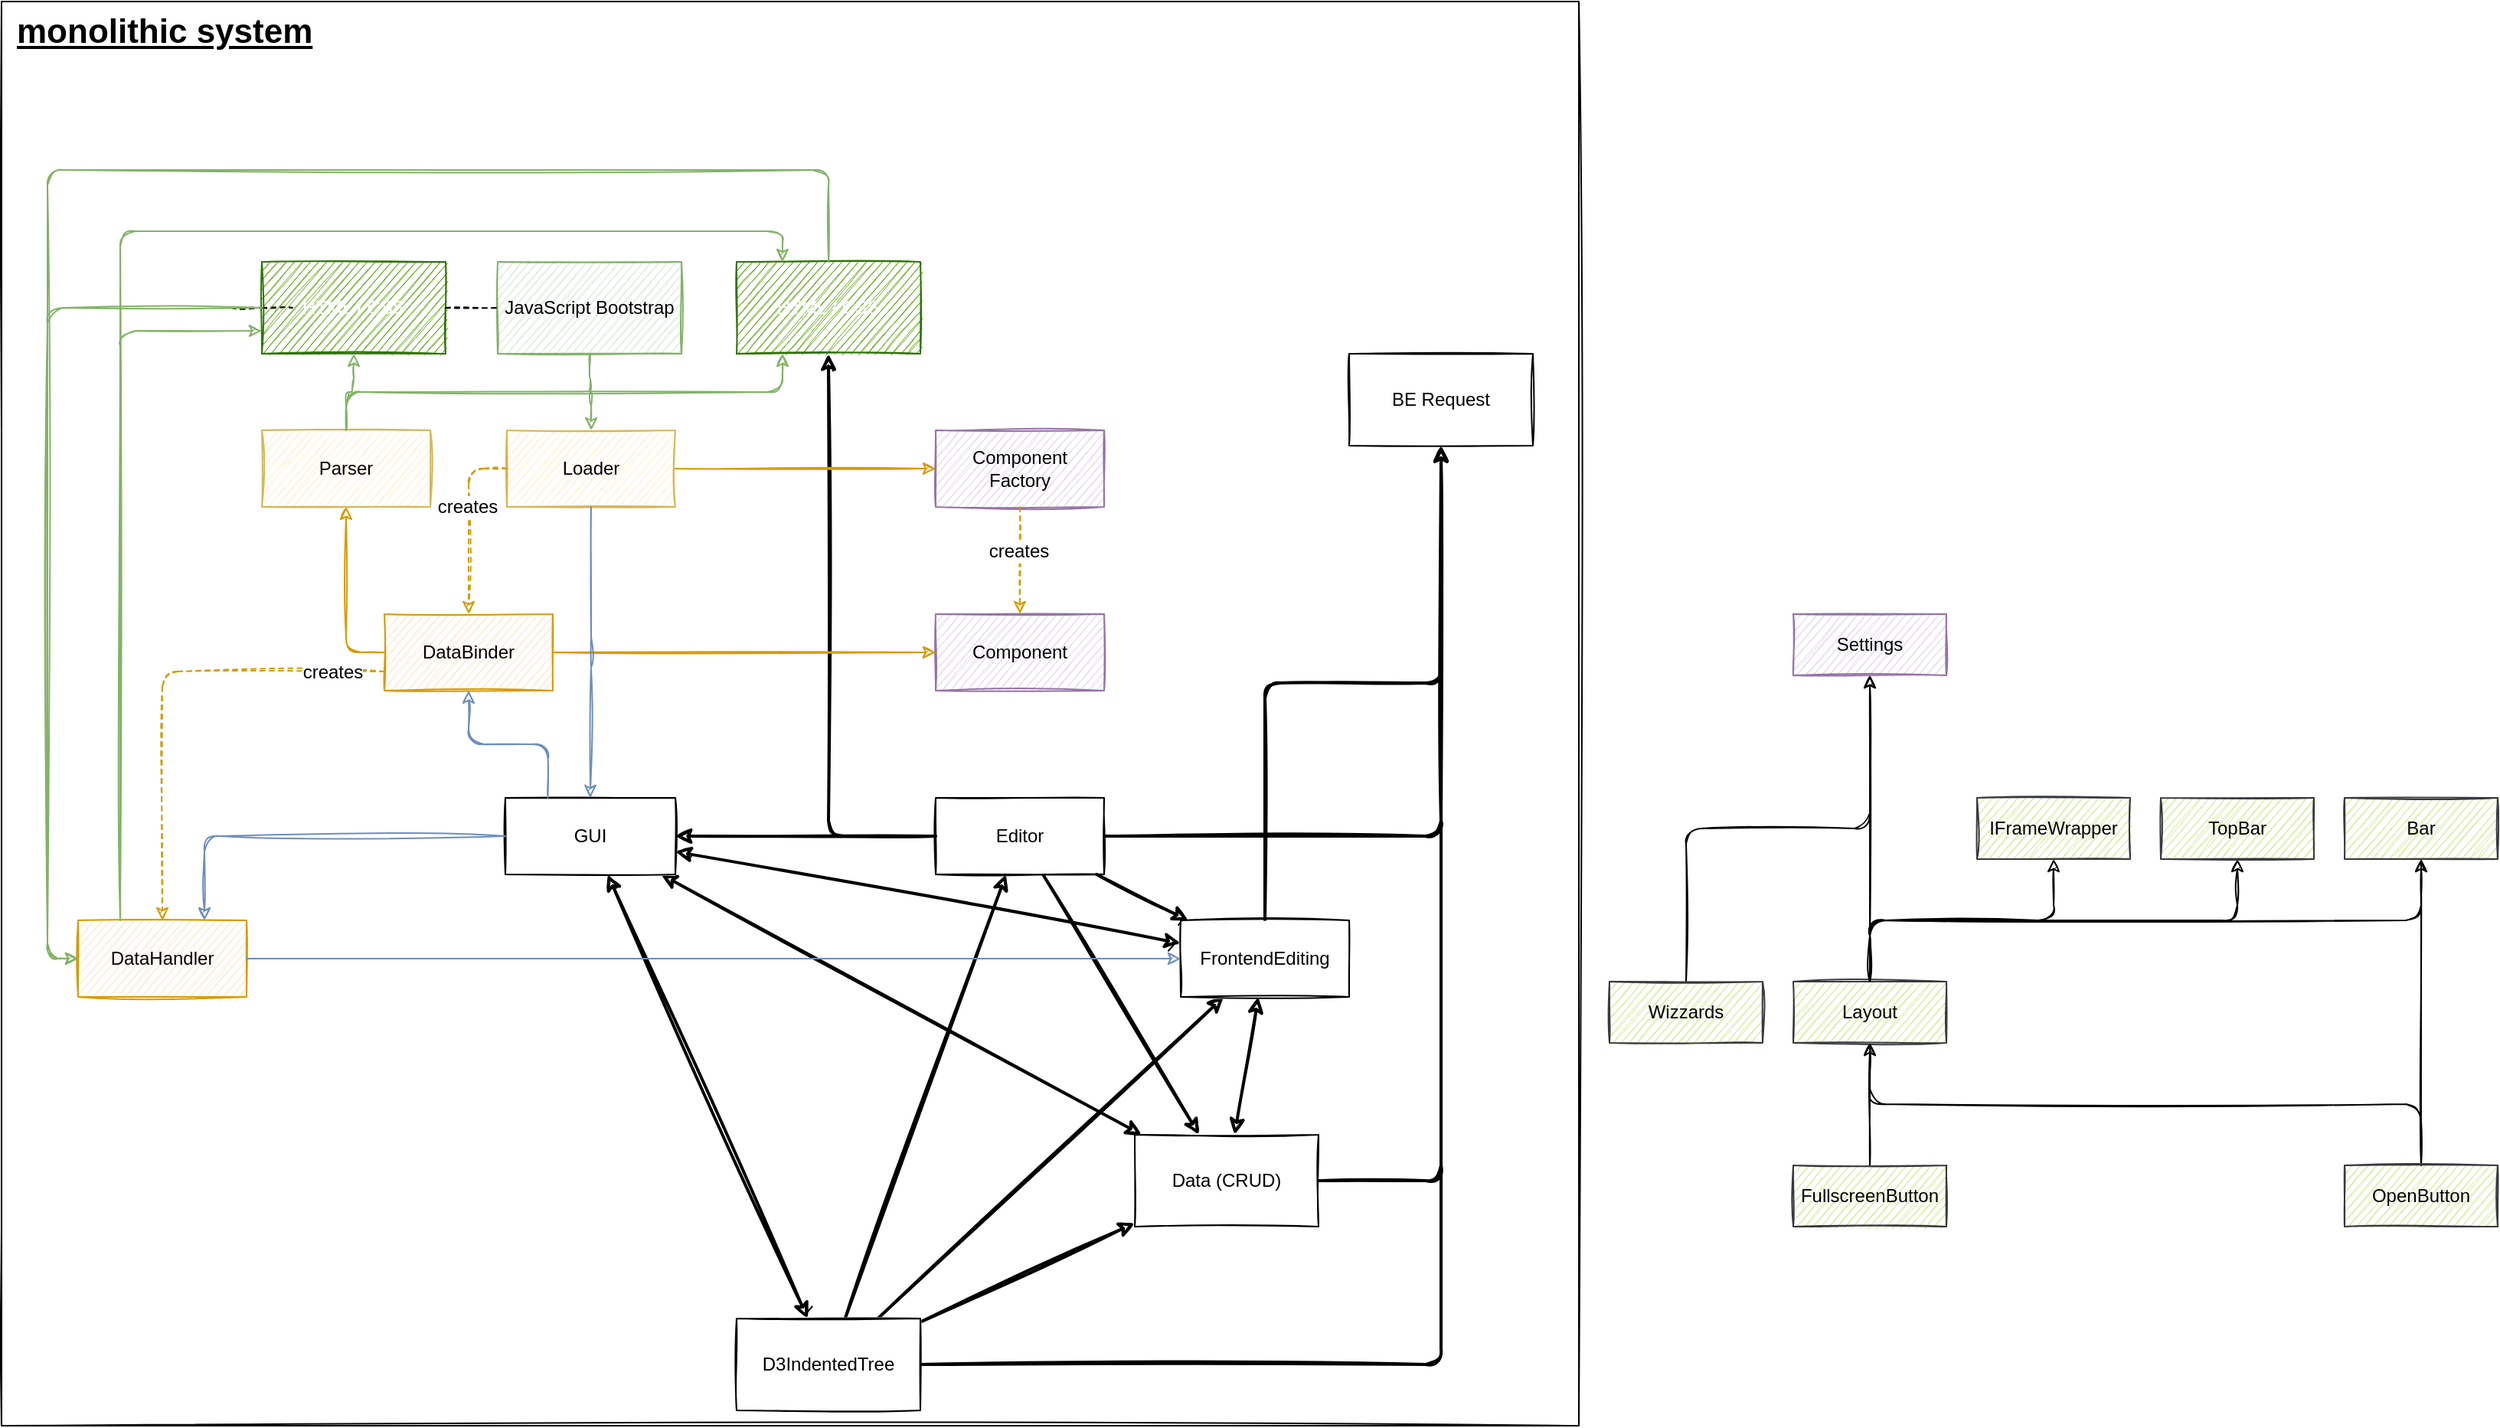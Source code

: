 <mxfile version="14.4.3" type="device"><diagram id="xh8fITyu-y1yvTVHRP7I" name="DataBinder"><mxGraphModel dx="1181" dy="770" grid="1" gridSize="10" guides="1" tooltips="1" connect="1" arrows="1" fold="1" page="1" pageScale="1" pageWidth="827" pageHeight="1169" math="0" shadow="0"><root><mxCell id="fJcM18ZDRUr0UlB6eHiG-0"/><mxCell id="qU8_uHRucR1Mg3eOXLal-20" value="Monolithic Backend" style="locked=1;" parent="fJcM18ZDRUr0UlB6eHiG-0"/><mxCell id="qU8_uHRucR1Mg3eOXLal-21" value="BE Request" style="whiteSpace=wrap;html=1;sketch=1;" parent="qU8_uHRucR1Mg3eOXLal-20" vertex="1"><mxGeometry x="1590" y="990" width="120" height="60" as="geometry"/></mxCell><mxCell id="qU8_uHRucR1Mg3eOXLal-22" style="edgeStyle=orthogonalEdgeStyle;orthogonalLoop=1;jettySize=auto;html=1;entryX=0.5;entryY=1;entryDx=0;entryDy=0;strokeWidth=2;sketch=1;" parent="qU8_uHRucR1Mg3eOXLal-20" source="qU8_uHRucR1Mg3eOXLal-23" target="qU8_uHRucR1Mg3eOXLal-21" edge="1"><mxGeometry x="-35" y="1015" as="geometry"/></mxCell><mxCell id="qU8_uHRucR1Mg3eOXLal-23" value="Data (CRUD)" style="whiteSpace=wrap;html=1;sketch=1;" parent="qU8_uHRucR1Mg3eOXLal-20" vertex="1"><mxGeometry x="1450" y="1500" width="120" height="60" as="geometry"/></mxCell><mxCell id="qU8_uHRucR1Mg3eOXLal-24" style="orthogonalLoop=1;jettySize=auto;html=1;strokeWidth=2;fillColor=#f8cecc;startArrow=classic;startFill=1;sketch=1;" parent="qU8_uHRucR1Mg3eOXLal-20" source="9rMrVj0VDkO1Yk50YTxO-75" target="qU8_uHRucR1Mg3eOXLal-23" edge="1"><mxGeometry x="-35" y="1015" as="geometry"/></mxCell><mxCell id="qU8_uHRucR1Mg3eOXLal-26" style="edgeStyle=orthogonalEdgeStyle;orthogonalLoop=1;jettySize=auto;html=1;entryX=0.5;entryY=1;entryDx=0;entryDy=0;fillColor=#f8cecc;strokeWidth=2;sketch=1;" parent="qU8_uHRucR1Mg3eOXLal-20" source="9rMrVj0VDkO1Yk50YTxO-76" target="qU8_uHRucR1Mg3eOXLal-21" edge="1"><mxGeometry x="-35" y="1015" as="geometry"/></mxCell><mxCell id="qU8_uHRucR1Mg3eOXLal-27" style="orthogonalLoop=1;jettySize=auto;html=1;strokeWidth=2;fillColor=#f8cecc;startArrow=classic;startFill=1;sketch=1;" parent="qU8_uHRucR1Mg3eOXLal-20" source="9rMrVj0VDkO1Yk50YTxO-76" target="9rMrVj0VDkO1Yk50YTxO-75" edge="1"><mxGeometry x="-35" y="1015" as="geometry"/></mxCell><mxCell id="qU8_uHRucR1Mg3eOXLal-29" style="orthogonalLoop=1;jettySize=auto;html=1;strokeWidth=2;fillColor=#f8cecc;startArrow=classic;startFill=1;sketch=1;" parent="qU8_uHRucR1Mg3eOXLal-20" source="qU8_uHRucR1Mg3eOXLal-23" target="9rMrVj0VDkO1Yk50YTxO-76" edge="1"><mxGeometry x="-35" y="1015" as="geometry"/></mxCell><mxCell id="qU8_uHRucR1Mg3eOXLal-30" style="edgeStyle=orthogonalEdgeStyle;orthogonalLoop=1;jettySize=auto;html=1;entryX=0.5;entryY=1;entryDx=0;entryDy=0;strokeWidth=2;fillColor=#f8cecc;sketch=1;" parent="qU8_uHRucR1Mg3eOXLal-20" source="9rMrVj0VDkO1Yk50YTxO-83" target="qU8_uHRucR1Mg3eOXLal-21" edge="1"><mxGeometry x="-35" y="1015" as="geometry"/></mxCell><mxCell id="qU8_uHRucR1Mg3eOXLal-32" value="" style="endArrow=classic;html=1;strokeWidth=2;fillColor=#f8cecc;sketch=1;" parent="qU8_uHRucR1Mg3eOXLal-20" source="9rMrVj0VDkO1Yk50YTxO-83" target="9rMrVj0VDkO1Yk50YTxO-76" edge="1"><mxGeometry x="-35" y="1015" width="50" height="50" as="geometry"><mxPoint x="355" y="1545" as="sourcePoint"/><mxPoint x="405" y="1495" as="targetPoint"/></mxGeometry></mxCell><mxCell id="qU8_uHRucR1Mg3eOXLal-33" value="" style="endArrow=classic;html=1;strokeWidth=2;fillColor=#f8cecc;sketch=1;" parent="qU8_uHRucR1Mg3eOXLal-20" source="9rMrVj0VDkO1Yk50YTxO-83" target="9rMrVj0VDkO1Yk50YTxO-75" edge="1"><mxGeometry x="-35" y="1015" width="50" height="50" as="geometry"><mxPoint x="463.621" y="1335" as="sourcePoint"/><mxPoint x="606.379" y="1565" as="targetPoint"/></mxGeometry></mxCell><mxCell id="qU8_uHRucR1Mg3eOXLal-34" value="" style="endArrow=classic;html=1;strokeWidth=2;fillColor=#f8cecc;sketch=1;" parent="qU8_uHRucR1Mg3eOXLal-20" source="9rMrVj0VDkO1Yk50YTxO-83" target="qU8_uHRucR1Mg3eOXLal-23" edge="1"><mxGeometry x="-35" y="1015" width="50" height="50" as="geometry"><mxPoint x="463.621" y="1335" as="sourcePoint"/><mxPoint x="606.379" y="1565" as="targetPoint"/></mxGeometry></mxCell><mxCell id="qU8_uHRucR1Mg3eOXLal-35" style="edgeStyle=none;orthogonalLoop=1;jettySize=auto;html=1;startArrow=none;startFill=0;endArrow=classic;endFill=1;strokeColor=#000000;strokeWidth=2;fontSize=22;sketch=1;" parent="qU8_uHRucR1Mg3eOXLal-20" source="qU8_uHRucR1Mg3eOXLal-39" target="qU8_uHRucR1Mg3eOXLal-23" edge="1"><mxGeometry x="-35" y="1015" as="geometry"/></mxCell><mxCell id="qU8_uHRucR1Mg3eOXLal-36" style="edgeStyle=none;orthogonalLoop=1;jettySize=auto;html=1;startArrow=none;startFill=0;endArrow=classic;endFill=1;strokeColor=#000000;strokeWidth=2;fontSize=22;sketch=1;" parent="qU8_uHRucR1Mg3eOXLal-20" source="qU8_uHRucR1Mg3eOXLal-39" target="9rMrVj0VDkO1Yk50YTxO-76" edge="1"><mxGeometry x="-35" y="1015" as="geometry"/></mxCell><mxCell id="qU8_uHRucR1Mg3eOXLal-37" style="edgeStyle=none;orthogonalLoop=1;jettySize=auto;html=1;startArrow=none;startFill=0;endArrow=classic;endFill=1;strokeColor=#000000;strokeWidth=2;fontSize=22;sketch=1;" parent="qU8_uHRucR1Mg3eOXLal-20" source="qU8_uHRucR1Mg3eOXLal-39" target="9rMrVj0VDkO1Yk50YTxO-83" edge="1"><mxGeometry x="-35" y="1015" as="geometry"/></mxCell><mxCell id="qU8_uHRucR1Mg3eOXLal-38" style="edgeStyle=orthogonalEdgeStyle;orthogonalLoop=1;jettySize=auto;html=1;exitX=1;exitY=0.5;exitDx=0;exitDy=0;entryX=0.5;entryY=1;entryDx=0;entryDy=0;startArrow=none;startFill=0;endArrow=classic;endFill=1;strokeColor=#000000;strokeWidth=2;fontSize=22;sketch=1;" parent="qU8_uHRucR1Mg3eOXLal-20" source="qU8_uHRucR1Mg3eOXLal-39" target="qU8_uHRucR1Mg3eOXLal-21" edge="1"><mxGeometry x="-35" y="1015" as="geometry"/></mxCell><mxCell id="qU8_uHRucR1Mg3eOXLal-39" value="&lt;div&gt;D3IndentedTree&lt;/div&gt;" style="whiteSpace=wrap;html=1;sketch=1;" parent="qU8_uHRucR1Mg3eOXLal-20" vertex="1"><mxGeometry x="1190" y="1620" width="120" height="60" as="geometry"/></mxCell><mxCell id="qU8_uHRucR1Mg3eOXLal-40" style="edgeStyle=none;orthogonalLoop=1;jettySize=auto;html=1;startArrow=classic;startFill=1;endArrow=classic;endFill=1;strokeColor=#000000;strokeWidth=2;fontSize=22;sketch=1;" parent="qU8_uHRucR1Mg3eOXLal-20" source="9rMrVj0VDkO1Yk50YTxO-75" target="qU8_uHRucR1Mg3eOXLal-39" edge="1"><mxGeometry x="-35" y="1015" as="geometry"/></mxCell><mxCell id="fJcM18ZDRUr0UlB6eHiG-1" style="locked=1;" parent="fJcM18ZDRUr0UlB6eHiG-0"/><mxCell id="9rMrVj0VDkO1Yk50YTxO-74" value="monolithic system" style="whiteSpace=wrap;html=1;fontSize=22;align=left;fontStyle=5;verticalAlign=top;sketch=1;spacingLeft=8;fillColor=none;" parent="fJcM18ZDRUr0UlB6eHiG-1" vertex="1"><mxGeometry x="710" y="760" width="1030" height="930" as="geometry"/></mxCell><mxCell id="9rMrVj0VDkO1Yk50YTxO-75" value="GUI" style="whiteSpace=wrap;html=1;sketch=1;" parent="fJcM18ZDRUr0UlB6eHiG-1" vertex="1"><mxGeometry x="1039" y="1280" width="111" height="50" as="geometry"/></mxCell><mxCell id="9rMrVj0VDkO1Yk50YTxO-76" value="FrontendEditing" style="whiteSpace=wrap;html=1;sketch=1;" parent="fJcM18ZDRUr0UlB6eHiG-1" vertex="1"><mxGeometry x="1480" y="1360" width="110" height="50" as="geometry"/></mxCell><mxCell id="9rMrVj0VDkO1Yk50YTxO-80" value="JavaScript Bootstrap" style="whiteSpace=wrap;html=1;fillColor=#d5e8d4;strokeColor=#82b366;sketch=1;" parent="fJcM18ZDRUr0UlB6eHiG-1" vertex="1"><mxGeometry x="1034" y="930" width="120" height="60" as="geometry"/></mxCell><mxCell id="9rMrVj0VDkO1Yk50YTxO-83" value="Editor" style="whiteSpace=wrap;html=1;sketch=1;" parent="fJcM18ZDRUr0UlB6eHiG-1" vertex="1"><mxGeometry x="1320" y="1280" width="110" height="50" as="geometry"/></mxCell><mxCell id="9rMrVj0VDkO1Yk50YTxO-84" value="" style="endArrow=none;dashed=1;html=1;sketch=1;" parent="fJcM18ZDRUr0UlB6eHiG-1" source="9rMrVj0VDkO1Yk50YTxO-85" edge="1"><mxGeometry x="860" y="780" width="50" height="50" as="geometry"><mxPoint x="775" y="960" as="sourcePoint"/><mxPoint x="900" y="960" as="targetPoint"/></mxGeometry></mxCell><mxCell id="9rMrVj0VDkO1Yk50YTxO-85" value="HTML / CSS" style="whiteSpace=wrap;html=1;fillColor=#60a917;strokeColor=#2D7600;fontColor=#ffffff;sketch=1;" parent="fJcM18ZDRUr0UlB6eHiG-1" vertex="1"><mxGeometry x="880" y="930" width="120" height="60" as="geometry"/></mxCell><mxCell id="9rMrVj0VDkO1Yk50YTxO-86" value="" style="endArrow=none;dashed=1;html=1;exitX=1;exitY=0.5;exitDx=0;exitDy=0;sketch=1;" parent="fJcM18ZDRUr0UlB6eHiG-1" source="9rMrVj0VDkO1Yk50YTxO-85" target="9rMrVj0VDkO1Yk50YTxO-80" edge="1"><mxGeometry x="860" y="780" width="50" height="50" as="geometry"><mxPoint x="1020" y="960" as="sourcePoint"/><mxPoint x="1595" y="960" as="targetPoint"/></mxGeometry></mxCell><mxCell id="9rMrVj0VDkO1Yk50YTxO-87" value="" style="endArrow=none;dashed=1;html=1;sketch=1;" parent="fJcM18ZDRUr0UlB6eHiG-1" target="9rMrVj0VDkO1Yk50YTxO-85" edge="1"><mxGeometry x="860" y="780" width="50" height="50" as="geometry"><mxPoint x="860" y="960" as="sourcePoint"/><mxPoint x="960" y="960" as="targetPoint"/></mxGeometry></mxCell><mxCell id="9rMrVj0VDkO1Yk50YTxO-88" value="HTML / CSS" style="whiteSpace=wrap;html=1;fillColor=#60a917;strokeColor=#2D7600;fontColor=#ffffff;sketch=1;" parent="fJcM18ZDRUr0UlB6eHiG-1" vertex="1"><mxGeometry x="1190" y="930" width="120" height="60" as="geometry"/></mxCell><mxCell id="9rMrVj0VDkO1Yk50YTxO-90" style="edgeStyle=orthogonalEdgeStyle;orthogonalLoop=1;jettySize=auto;html=1;strokeWidth=2;sketch=1;entryX=0.5;entryY=1;entryDx=0;entryDy=0;" parent="fJcM18ZDRUr0UlB6eHiG-1" source="9rMrVj0VDkO1Yk50YTxO-83" target="9rMrVj0VDkO1Yk50YTxO-88" edge="1"><mxGeometry x="880" y="800" as="geometry"><mxPoint x="1185" y="1180" as="sourcePoint"/><mxPoint x="1234" y="1000" as="targetPoint"/></mxGeometry></mxCell><mxCell id="m2b-Qm9xTX5iZ14Txzbs-41" value="old Resource Bindings" style="locked=1;" parent="fJcM18ZDRUr0UlB6eHiG-0" visible="0"/><mxCell id="m2b-Qm9xTX5iZ14Txzbs-65" style="edgeStyle=orthogonalEdgeStyle;orthogonalLoop=1;jettySize=auto;html=1;strokeWidth=2;sketch=1;fontColor=#FF0000;labelBackgroundColor=none;strokeColor=#FF0000;" parent="m2b-Qm9xTX5iZ14Txzbs-41" source="9rMrVj0VDkO1Yk50YTxO-80" target="9rMrVj0VDkO1Yk50YTxO-75" edge="1"><mxGeometry x="860" y="780" as="geometry"><mxPoint x="1090" y="990" as="sourcePoint"/><mxPoint x="1089" y="1280" as="targetPoint"/></mxGeometry></mxCell><mxCell id="m2b-Qm9xTX5iZ14Txzbs-67" value="" style="endArrow=classic;html=1;strokeWidth=2;entryX=0.75;entryY=1;entryDx=0;entryDy=0;edgeStyle=orthogonalEdgeStyle;fillColor=#f8cecc;sketch=1;strokeColor=#FF0000;" parent="m2b-Qm9xTX5iZ14Txzbs-41" source="9rMrVj0VDkO1Yk50YTxO-75" target="9rMrVj0VDkO1Yk50YTxO-85" edge="1"><mxGeometry x="860" y="780" as="geometry"><mxPoint x="1029" y="1310" as="sourcePoint"/><mxPoint x="994.96" y="990" as="targetPoint"/></mxGeometry></mxCell><mxCell id="m2b-Qm9xTX5iZ14Txzbs-68" value="Init" style="edgeLabel;resizable=0;html=1;align=center;verticalAlign=middle;sketch=1;" parent="m2b-Qm9xTX5iZ14Txzbs-67" connectable="0" vertex="1"><mxGeometry relative="1" as="geometry"/></mxCell><mxCell id="m2b-Qm9xTX5iZ14Txzbs-70" value="" style="endArrow=none;dashed=1;html=1;sketch=1;" parent="m2b-Qm9xTX5iZ14Txzbs-41" edge="1"><mxGeometry x="860" y="780" width="50" height="50" as="geometry"><mxPoint x="895" y="960" as="sourcePoint"/><mxPoint x="900" y="960" as="targetPoint"/></mxGeometry></mxCell><mxCell id="m2b-Qm9xTX5iZ14Txzbs-75" style="edgeStyle=orthogonalEdgeStyle;orthogonalLoop=1;jettySize=auto;html=1;strokeWidth=2;sketch=1;strokeColor=#FF0000;exitX=0.75;exitY=0;exitDx=0;exitDy=0;" parent="m2b-Qm9xTX5iZ14Txzbs-41" source="9rMrVj0VDkO1Yk50YTxO-75" target="9rMrVj0VDkO1Yk50YTxO-88" edge="1"><mxGeometry x="870" y="790" as="geometry"><mxPoint x="1119" y="1280" as="sourcePoint"/><mxPoint x="1224" y="990" as="targetPoint"/></mxGeometry></mxCell><mxCell id="m2b-Qm9xTX5iZ14Txzbs-77" style="edgeStyle=orthogonalEdgeStyle;orthogonalLoop=1;jettySize=auto;html=1;exitX=0.5;exitY=0;exitDx=0;exitDy=0;strokeWidth=2;sketch=1;strokeColor=#FF0000;" parent="m2b-Qm9xTX5iZ14Txzbs-41" source="9rMrVj0VDkO1Yk50YTxO-76" target="9rMrVj0VDkO1Yk50YTxO-88" edge="1"><mxGeometry x="890" y="810" as="geometry"><mxPoint x="1510" y="1360" as="sourcePoint"/><mxPoint x="1224" y="990" as="targetPoint"/></mxGeometry></mxCell><mxCell id="qU8_uHRucR1Mg3eOXLal-45" value="Event" style="endArrow=classic;html=1;strokeWidth=2;entryX=0;entryY=0.5;entryDx=0;entryDy=0;edgeStyle=orthogonalEdgeStyle;fillColor=#f8cecc;sketch=1;strokeColor=#FF0000;exitX=0.5;exitY=1;exitDx=0;exitDy=0;" parent="m2b-Qm9xTX5iZ14Txzbs-41" source="9rMrVj0VDkO1Yk50YTxO-85" target="9rMrVj0VDkO1Yk50YTxO-76" edge="1"><mxGeometry as="geometry"><mxPoint x="980" y="1000" as="sourcePoint"/><mxPoint x="1049" y="1315" as="targetPoint"/><mxPoint x="-270" y="-167" as="offset"/></mxGeometry></mxCell><mxCell id="qU8_uHRucR1Mg3eOXLal-47" value="DataBinder Classes" style="locked=1;" parent="fJcM18ZDRUr0UlB6eHiG-0"/><mxCell id="qU8_uHRucR1Mg3eOXLal-77" value="DataBinder" style="whiteSpace=wrap;html=1;fontSize=12;align=center;fillColor=#ffe6cc;strokeColor=#d79b00;sketch=1;" parent="qU8_uHRucR1Mg3eOXLal-47" vertex="1"><mxGeometry x="960" y="1160" width="110" height="50" as="geometry"/></mxCell><mxCell id="qU8_uHRucR1Mg3eOXLal-78" value="Loader" style="whiteSpace=wrap;html=1;fontSize=12;align=center;fillColor=#fff2cc;strokeColor=#d6b656;sketch=1;" parent="qU8_uHRucR1Mg3eOXLal-47" vertex="1"><mxGeometry x="1040" y="1040" width="110" height="50" as="geometry"/></mxCell><mxCell id="qU8_uHRucR1Mg3eOXLal-81" value="Parser" style="whiteSpace=wrap;html=1;fontSize=12;align=center;fillColor=#fff2cc;strokeColor=#d6b656;sketch=1;" parent="qU8_uHRucR1Mg3eOXLal-47" vertex="1"><mxGeometry x="880" y="1040" width="110" height="50" as="geometry"/></mxCell><mxCell id="qU8_uHRucR1Mg3eOXLal-82" value="DataHandler" style="whiteSpace=wrap;html=1;fontSize=12;align=center;fillColor=#ffe6cc;strokeColor=#d79b00;sketch=1;" parent="qU8_uHRucR1Mg3eOXLal-47" vertex="1"><mxGeometry x="760" y="1360" width="110" height="50" as="geometry"/></mxCell><mxCell id="qU8_uHRucR1Mg3eOXLal-83" value="&lt;div&gt;Component&lt;/div&gt;Factory" style="whiteSpace=wrap;html=1;fontSize=12;align=center;fillColor=#e1d5e7;strokeColor=#9673a6;sketch=1;" parent="qU8_uHRucR1Mg3eOXLal-47" vertex="1"><mxGeometry x="1320" y="1040" width="110" height="50" as="geometry"/></mxCell><mxCell id="qU8_uHRucR1Mg3eOXLal-84" value="&lt;div&gt;Component&lt;/div&gt;" style="whiteSpace=wrap;html=1;fontSize=12;align=center;fillColor=#e1d5e7;strokeColor=#9673a6;sketch=1;" parent="qU8_uHRucR1Mg3eOXLal-47" vertex="1"><mxGeometry x="1320" y="1160" width="110" height="50" as="geometry"/></mxCell><mxCell id="9qfrYCmLB7mC7Ydb6BqR-16" value="DataBinder intern" style="locked=1;" parent="fJcM18ZDRUr0UlB6eHiG-0"/><mxCell id="9qfrYCmLB7mC7Ydb6BqR-53" value="creates" style="edgeStyle=orthogonalEdgeStyle;orthogonalLoop=1;jettySize=auto;html=1;strokeWidth=1;fontSize=12;dashed=1;exitX=0;exitY=0.5;exitDx=0;exitDy=0;sketch=1;fillColor=#ffe6cc;strokeColor=#d79b00;" parent="9qfrYCmLB7mC7Ydb6BqR-16" source="qU8_uHRucR1Mg3eOXLal-78" target="qU8_uHRucR1Mg3eOXLal-77" edge="1"><mxGeometry x="-0.166" relative="1" as="geometry"><mxPoint x="1080" y="1065" as="sourcePoint"/><Array as="points"/><mxPoint x="-1" as="offset"/><mxPoint x="1035.0" y="1119" as="targetPoint"/></mxGeometry></mxCell><mxCell id="9qfrYCmLB7mC7Ydb6BqR-56" value="" style="edgeStyle=orthogonalEdgeStyle;orthogonalLoop=1;jettySize=auto;html=1;startArrow=none;startFill=0;endArrow=classic;endFill=1;strokeColor=#d79b00;strokeWidth=1;fontSize=22;sketch=1;fillColor=#ffe6cc;exitX=0;exitY=0.5;exitDx=0;exitDy=0;" parent="9qfrYCmLB7mC7Ydb6BqR-16" source="qU8_uHRucR1Mg3eOXLal-77" target="qU8_uHRucR1Mg3eOXLal-81" edge="1"><mxGeometry relative="1" as="geometry"><mxPoint x="980" y="1144" as="sourcePoint"/><mxPoint x="945" y="1090" as="targetPoint"/></mxGeometry></mxCell><mxCell id="9qfrYCmLB7mC7Ydb6BqR-58" value="creates" style="edgeStyle=orthogonalEdgeStyle;orthogonalLoop=1;jettySize=auto;html=1;strokeWidth=1;fontSize=12;dashed=1;sketch=1;fillColor=#ffe6cc;strokeColor=#d79b00;entryX=0.5;entryY=0;entryDx=0;entryDy=0;exitX=0;exitY=0.75;exitDx=0;exitDy=0;" parent="9qfrYCmLB7mC7Ydb6BqR-16" source="qU8_uHRucR1Mg3eOXLal-77" target="qU8_uHRucR1Mg3eOXLal-82" edge="1"><mxGeometry x="-0.778" relative="1" as="geometry"><mxPoint as="offset"/><mxPoint x="980" y="1144" as="sourcePoint"/><mxPoint x="825" y="1310" as="targetPoint"/></mxGeometry></mxCell><mxCell id="9qfrYCmLB7mC7Ydb6BqR-61" value="" style="edgeStyle=orthogonalEdgeStyle;orthogonalLoop=1;jettySize=auto;html=1;strokeWidth=1;fontSize=12;sketch=1;fillColor=#ffe6cc;strokeColor=#d79b00;" parent="9qfrYCmLB7mC7Ydb6BqR-16" source="qU8_uHRucR1Mg3eOXLal-78" target="qU8_uHRucR1Mg3eOXLal-83" edge="1"><mxGeometry x="-0.13" relative="1" as="geometry"><mxPoint as="offset"/><mxPoint x="1190" y="1065" as="sourcePoint"/><mxPoint x="1300" y="1065" as="targetPoint"/></mxGeometry></mxCell><mxCell id="9qfrYCmLB7mC7Ydb6BqR-70" value="creates" style="edgeStyle=orthogonalEdgeStyle;orthogonalLoop=1;jettySize=auto;html=1;strokeWidth=1;fontSize=12;dashed=1;sketch=1;fillColor=#ffe6cc;strokeColor=#d79b00;" parent="9qfrYCmLB7mC7Ydb6BqR-16" source="qU8_uHRucR1Mg3eOXLal-83" target="qU8_uHRucR1Mg3eOXLal-84" edge="1"><mxGeometry x="-0.166" relative="1" as="geometry"><mxPoint x="1355" y="1090" as="sourcePoint"/><Array as="points"/><mxPoint x="-1" as="offset"/><mxPoint x="1355" y="1150" as="targetPoint"/></mxGeometry></mxCell><mxCell id="9qfrYCmLB7mC7Ydb6BqR-73" value="" style="edgeStyle=orthogonalEdgeStyle;orthogonalLoop=1;jettySize=auto;html=1;strokeWidth=1;fontSize=12;sketch=1;fillColor=#ffe6cc;strokeColor=#d79b00;" parent="9qfrYCmLB7mC7Ydb6BqR-16" source="qU8_uHRucR1Mg3eOXLal-77" target="qU8_uHRucR1Mg3eOXLal-84" edge="1"><mxGeometry x="-0.918" y="13" relative="1" as="geometry"><mxPoint as="offset"/><mxPoint x="1300" y="1175" as="targetPoint"/><mxPoint x="1090.0" y="1156.5" as="sourcePoint"/></mxGeometry></mxCell><mxCell id="m2b-Qm9xTX5iZ14Txzbs-16" value="DataBinder Resource" style="locked=1;" parent="fJcM18ZDRUr0UlB6eHiG-0"/><mxCell id="m2b-Qm9xTX5iZ14Txzbs-21" value="" style="edgeStyle=orthogonalEdgeStyle;orthogonalLoop=1;jettySize=auto;html=1;strokeWidth=1;fontSize=12;sketch=1;exitX=0.5;exitY=1;exitDx=0;exitDy=0;fillColor=#d5e8d4;strokeColor=#82b366;" parent="m2b-Qm9xTX5iZ14Txzbs-16" source="9rMrVj0VDkO1Yk50YTxO-80" target="qU8_uHRucR1Mg3eOXLal-78" edge="1"><mxGeometry relative="1" as="geometry"><mxPoint x="730" y="1200" as="sourcePoint"/><mxPoint x="1135" y="1040" as="targetPoint"/></mxGeometry></mxCell><mxCell id="m2b-Qm9xTX5iZ14Txzbs-27" style="edgeStyle=orthogonalEdgeStyle;orthogonalLoop=1;jettySize=auto;html=1;strokeWidth=1;fontSize=12;sketch=1;entryX=0;entryY=0.75;entryDx=0;entryDy=0;fillColor=#d5e8d4;strokeColor=#82b366;exitX=0.25;exitY=0;exitDx=0;exitDy=0;" parent="m2b-Qm9xTX5iZ14Txzbs-16" source="qU8_uHRucR1Mg3eOXLal-82" target="9rMrVj0VDkO1Yk50YTxO-85" edge="1"><mxGeometry relative="1" as="geometry"><mxPoint x="797.5" y="1310" as="sourcePoint"/><mxPoint x="890" y="1332.5" as="targetPoint"/></mxGeometry></mxCell><mxCell id="m2b-Qm9xTX5iZ14Txzbs-28" style="edgeStyle=orthogonalEdgeStyle;orthogonalLoop=1;jettySize=auto;html=1;strokeWidth=1;fontSize=12;exitX=0;exitY=0.5;exitDx=0;exitDy=0;sketch=1;fillColor=#d5e8d4;strokeColor=#82b366;entryX=0;entryY=0.5;entryDx=0;entryDy=0;" parent="m2b-Qm9xTX5iZ14Txzbs-16" source="9rMrVj0VDkO1Yk50YTxO-85" target="qU8_uHRucR1Mg3eOXLal-82" edge="1"><mxGeometry relative="1" as="geometry"><mxPoint x="807.5" y="1320" as="sourcePoint"/><mxPoint x="770" y="1335" as="targetPoint"/></mxGeometry></mxCell><mxCell id="qU8_uHRucR1Mg3eOXLal-41" style="edgeStyle=orthogonalEdgeStyle;orthogonalLoop=1;jettySize=auto;html=1;strokeWidth=1;fontSize=12;sketch=1;entryX=0.5;entryY=1;entryDx=0;entryDy=0;fillColor=#d5e8d4;strokeColor=#82b366;exitX=0.5;exitY=0;exitDx=0;exitDy=0;" parent="m2b-Qm9xTX5iZ14Txzbs-16" source="qU8_uHRucR1Mg3eOXLal-81" target="9rMrVj0VDkO1Yk50YTxO-85" edge="1"><mxGeometry relative="1" as="geometry"><mxPoint x="825" y="1370" as="sourcePoint"/><mxPoint x="890" y="985" as="targetPoint"/></mxGeometry></mxCell><mxCell id="qU8_uHRucR1Mg3eOXLal-42" style="edgeStyle=orthogonalEdgeStyle;orthogonalLoop=1;jettySize=auto;html=1;strokeWidth=1;fontSize=12;sketch=1;entryX=0.25;entryY=1;entryDx=0;entryDy=0;fillColor=#d5e8d4;strokeColor=#82b366;exitX=0.5;exitY=0;exitDx=0;exitDy=0;" parent="m2b-Qm9xTX5iZ14Txzbs-16" source="qU8_uHRucR1Mg3eOXLal-81" target="9rMrVj0VDkO1Yk50YTxO-88" edge="1"><mxGeometry relative="1" as="geometry"><mxPoint x="945" y="1050" as="sourcePoint"/><mxPoint x="950" y="1000" as="targetPoint"/></mxGeometry></mxCell><mxCell id="qU8_uHRucR1Mg3eOXLal-43" style="edgeStyle=orthogonalEdgeStyle;orthogonalLoop=1;jettySize=auto;html=1;strokeWidth=1;fontSize=12;exitX=0.5;exitY=0;exitDx=0;exitDy=0;sketch=1;fillColor=#d5e8d4;strokeColor=#82b366;" parent="m2b-Qm9xTX5iZ14Txzbs-16" source="9rMrVj0VDkO1Yk50YTxO-88" target="qU8_uHRucR1Mg3eOXLal-82" edge="1"><mxGeometry relative="1" as="geometry"><mxPoint x="890" y="970" as="sourcePoint"/><mxPoint x="797.5" y="1370" as="targetPoint"/><Array as="points"><mxPoint x="1250" y="870"/><mxPoint x="740" y="870"/><mxPoint x="740" y="1385"/></Array></mxGeometry></mxCell><mxCell id="qU8_uHRucR1Mg3eOXLal-44" style="edgeStyle=orthogonalEdgeStyle;orthogonalLoop=1;jettySize=auto;html=1;strokeWidth=1;fontSize=12;sketch=1;entryX=0.25;entryY=0;entryDx=0;entryDy=0;fillColor=#d5e8d4;strokeColor=#82b366;exitX=0.25;exitY=0;exitDx=0;exitDy=0;" parent="m2b-Qm9xTX5iZ14Txzbs-16" source="qU8_uHRucR1Mg3eOXLal-82" target="9rMrVj0VDkO1Yk50YTxO-88" edge="1"><mxGeometry relative="1" as="geometry"><mxPoint x="797.5" y="1370" as="sourcePoint"/><mxPoint x="890" y="985" as="targetPoint"/></mxGeometry></mxCell><mxCell id="m2b-Qm9xTX5iZ14Txzbs-30" value="DataBinder module" style="locked=1;" parent="fJcM18ZDRUr0UlB6eHiG-0"/><mxCell id="m2b-Qm9xTX5iZ14Txzbs-31" value="" style="edgeStyle=orthogonalEdgeStyle;orthogonalLoop=1;jettySize=auto;html=1;strokeWidth=1;fontSize=12;sketch=1;fillColor=#dae8fc;strokeColor=#6c8ebf;entryX=0.5;entryY=0;entryDx=0;entryDy=0;" parent="m2b-Qm9xTX5iZ14Txzbs-30" source="qU8_uHRucR1Mg3eOXLal-78" target="9rMrVj0VDkO1Yk50YTxO-75" edge="1"><mxGeometry x="-0.918" y="13" relative="1" as="geometry"><mxPoint as="offset"/><mxPoint x="1245" y="1745" as="targetPoint"/><mxPoint x="1190" y="1077.5" as="sourcePoint"/></mxGeometry></mxCell><mxCell id="m2b-Qm9xTX5iZ14Txzbs-34" value="" style="edgeStyle=orthogonalEdgeStyle;orthogonalLoop=1;jettySize=auto;html=1;strokeWidth=1;fontSize=12;sketch=1;fillColor=#dae8fc;strokeColor=#6c8ebf;exitX=0.25;exitY=0;exitDx=0;exitDy=0;" parent="m2b-Qm9xTX5iZ14Txzbs-30" source="9rMrVj0VDkO1Yk50YTxO-75" target="qU8_uHRucR1Mg3eOXLal-77" edge="1"><mxGeometry x="-0.385" y="15" relative="1" as="geometry"><mxPoint as="offset"/><mxPoint x="1035.0" y="1169" as="targetPoint"/><mxPoint x="1190" y="1770" as="sourcePoint"/></mxGeometry></mxCell><mxCell id="m2b-Qm9xTX5iZ14Txzbs-35" style="edgeStyle=orthogonalEdgeStyle;orthogonalLoop=1;jettySize=auto;html=1;strokeWidth=1;fontSize=12;entryX=0.75;entryY=0;entryDx=0;entryDy=0;sketch=1;fillColor=#dae8fc;strokeColor=#6c8ebf;" parent="m2b-Qm9xTX5iZ14Txzbs-30" source="9rMrVj0VDkO1Yk50YTxO-75" target="qU8_uHRucR1Mg3eOXLal-82" edge="1"><mxGeometry relative="1" as="geometry"><mxPoint x="1190" y="1770" as="sourcePoint"/><mxPoint x="880" y="1322.5" as="targetPoint"/></mxGeometry></mxCell><mxCell id="m2b-Qm9xTX5iZ14Txzbs-40" style="edgeStyle=orthogonalEdgeStyle;orthogonalLoop=1;jettySize=auto;html=1;strokeWidth=1;fontSize=12;exitX=1;exitY=0.5;exitDx=0;exitDy=0;sketch=1;entryX=0;entryY=0.5;entryDx=0;entryDy=0;fillColor=#dae8fc;strokeColor=#6c8ebf;" parent="m2b-Qm9xTX5iZ14Txzbs-30" source="qU8_uHRucR1Mg3eOXLal-82" target="9rMrVj0VDkO1Yk50YTxO-76" edge="1"><mxGeometry relative="1" as="geometry"><mxPoint x="880" y="1347.5" as="sourcePoint"/><mxPoint x="780" y="1345" as="targetPoint"/></mxGeometry></mxCell><mxCell id="xoPszEGQ2r5rSZhtzT1Q-0" value="Components" parent="fJcM18ZDRUr0UlB6eHiG-0"/><mxCell id="xoPszEGQ2r5rSZhtzT1Q-1" style="edgeStyle=orthogonalEdgeStyle;orthogonalLoop=1;jettySize=auto;html=1;startArrow=none;startFill=0;endArrow=classic;endFill=1;strokeColor=#000000;strokeWidth=1;fontSize=12;sketch=1;exitX=0.5;exitY=0;exitDx=0;exitDy=0;" edge="1" parent="xoPszEGQ2r5rSZhtzT1Q-0" source="xoPszEGQ2r5rSZhtzT1Q-3" target="xoPszEGQ2r5rSZhtzT1Q-2"><mxGeometry relative="1" as="geometry"/></mxCell><mxCell id="xoPszEGQ2r5rSZhtzT1Q-2" value="TopBar" style="whiteSpace=wrap;html=1;fontSize=12;align=center;fillColor=#cdeb8b;strokeColor=#36393d;sketch=1;" vertex="1" parent="xoPszEGQ2r5rSZhtzT1Q-0"><mxGeometry x="2120" y="1280" width="100" height="40" as="geometry"/></mxCell><mxCell id="xoPszEGQ2r5rSZhtzT1Q-11" style="edgeStyle=orthogonalEdgeStyle;rounded=1;sketch=1;orthogonalLoop=1;jettySize=auto;html=1;exitX=0.5;exitY=0;exitDx=0;exitDy=0;entryX=0.5;entryY=1;entryDx=0;entryDy=0;labelBackgroundColor=none;endArrow=classic;endFill=1;strokeColor=#000000;fontSize=17;fontColor=#FF0000;align=center;" edge="1" parent="xoPszEGQ2r5rSZhtzT1Q-0" source="xoPszEGQ2r5rSZhtzT1Q-3" target="xoPszEGQ2r5rSZhtzT1Q-6"><mxGeometry relative="1" as="geometry"/></mxCell><mxCell id="xoPszEGQ2r5rSZhtzT1Q-17" style="edgeStyle=orthogonalEdgeStyle;rounded=1;sketch=1;orthogonalLoop=1;jettySize=auto;html=1;labelBackgroundColor=none;endArrow=open;endFill=0;strokeColor=#000000;fontSize=17;fontColor=#FF0000;align=center;exitX=0.5;exitY=0;exitDx=0;exitDy=0;" edge="1" parent="xoPszEGQ2r5rSZhtzT1Q-0" source="xoPszEGQ2r5rSZhtzT1Q-14" target="xoPszEGQ2r5rSZhtzT1Q-3"><mxGeometry relative="1" as="geometry"/></mxCell><mxCell id="xoPszEGQ2r5rSZhtzT1Q-3" value="&lt;div&gt;Layout&lt;/div&gt;" style="whiteSpace=wrap;html=1;fontSize=12;align=center;fillColor=#cdeb8b;strokeColor=#36393d;sketch=1;" vertex="1" parent="xoPszEGQ2r5rSZhtzT1Q-0"><mxGeometry x="1880" y="1400" width="100" height="40" as="geometry"/></mxCell><mxCell id="xoPszEGQ2r5rSZhtzT1Q-4" style="edgeStyle=orthogonalEdgeStyle;orthogonalLoop=1;jettySize=auto;html=1;startArrow=none;startFill=0;endArrow=classic;endFill=1;strokeColor=#000000;strokeWidth=1;fontSize=12;sketch=1;exitX=0.5;exitY=0;exitDx=0;exitDy=0;" edge="1" parent="xoPszEGQ2r5rSZhtzT1Q-0" source="xoPszEGQ2r5rSZhtzT1Q-3" target="xoPszEGQ2r5rSZhtzT1Q-5"><mxGeometry relative="1" as="geometry"/></mxCell><mxCell id="xoPszEGQ2r5rSZhtzT1Q-5" value="Bar" style="whiteSpace=wrap;html=1;fontSize=12;align=center;fillColor=#cdeb8b;strokeColor=#36393d;sketch=1;" vertex="1" parent="xoPszEGQ2r5rSZhtzT1Q-0"><mxGeometry x="2240" y="1280" width="100" height="40" as="geometry"/></mxCell><mxCell id="xoPszEGQ2r5rSZhtzT1Q-6" value="Settings" style="whiteSpace=wrap;html=1;fontSize=12;align=center;fillColor=#e1d5e7;strokeColor=#9673a6;sketch=1;" vertex="1" parent="xoPszEGQ2r5rSZhtzT1Q-0"><mxGeometry x="1880" y="1160" width="100" height="40" as="geometry"/></mxCell><mxCell id="xoPszEGQ2r5rSZhtzT1Q-7" value="IFrameWrapper" style="whiteSpace=wrap;html=1;fontSize=12;align=center;fillColor=#cdeb8b;strokeColor=#36393d;sketch=1;" vertex="1" parent="xoPszEGQ2r5rSZhtzT1Q-0"><mxGeometry x="2000" y="1280" width="100" height="40" as="geometry"/></mxCell><mxCell id="xoPszEGQ2r5rSZhtzT1Q-8" style="edgeStyle=orthogonalEdgeStyle;orthogonalLoop=1;jettySize=auto;html=1;startArrow=none;startFill=0;endArrow=classic;endFill=1;strokeColor=#000000;strokeWidth=1;fontSize=12;sketch=1;entryX=0.5;entryY=1;entryDx=0;entryDy=0;exitX=0.5;exitY=0;exitDx=0;exitDy=0;" edge="1" parent="xoPszEGQ2r5rSZhtzT1Q-0" source="xoPszEGQ2r5rSZhtzT1Q-3" target="xoPszEGQ2r5rSZhtzT1Q-7"><mxGeometry relative="1" as="geometry"><mxPoint x="2070" y="1360" as="sourcePoint"/><mxPoint x="2070" y="1420" as="targetPoint"/></mxGeometry></mxCell><mxCell id="xoPszEGQ2r5rSZhtzT1Q-10" style="edgeStyle=orthogonalEdgeStyle;rounded=1;sketch=1;orthogonalLoop=1;jettySize=auto;html=1;exitX=0.5;exitY=0;exitDx=0;exitDy=0;labelBackgroundColor=none;endArrow=classic;endFill=1;fontSize=17;fontColor=#FF0000;align=center;entryX=0.5;entryY=1;entryDx=0;entryDy=0;" edge="1" parent="xoPszEGQ2r5rSZhtzT1Q-0" source="xoPszEGQ2r5rSZhtzT1Q-9" target="xoPszEGQ2r5rSZhtzT1Q-6"><mxGeometry relative="1" as="geometry"><mxPoint x="2060" y="1350" as="targetPoint"/></mxGeometry></mxCell><mxCell id="xoPszEGQ2r5rSZhtzT1Q-9" value="Wizzards" style="whiteSpace=wrap;html=1;fontSize=12;align=center;fillColor=#cdeb8b;strokeColor=#36393d;sketch=1;" vertex="1" parent="xoPszEGQ2r5rSZhtzT1Q-0"><mxGeometry x="1760" y="1400" width="100" height="40" as="geometry"/></mxCell><mxCell id="xoPszEGQ2r5rSZhtzT1Q-13" style="edgeStyle=orthogonalEdgeStyle;rounded=1;sketch=1;orthogonalLoop=1;jettySize=auto;html=1;labelBackgroundColor=none;endArrow=classic;endFill=1;strokeColor=#000000;fontSize=17;fontColor=#FF0000;align=center;entryX=0.5;entryY=1;entryDx=0;entryDy=0;" edge="1" parent="xoPszEGQ2r5rSZhtzT1Q-0" source="xoPszEGQ2r5rSZhtzT1Q-12" target="xoPszEGQ2r5rSZhtzT1Q-3"><mxGeometry relative="1" as="geometry"><mxPoint x="2050" y="1360" as="targetPoint"/></mxGeometry></mxCell><mxCell id="xoPszEGQ2r5rSZhtzT1Q-12" value="FullscreenButton" style="whiteSpace=wrap;html=1;fontSize=12;align=center;fillColor=#cdeb8b;strokeColor=#36393d;sketch=1;" vertex="1" parent="xoPszEGQ2r5rSZhtzT1Q-0"><mxGeometry x="1880" y="1520" width="100" height="40" as="geometry"/></mxCell><mxCell id="xoPszEGQ2r5rSZhtzT1Q-15" style="edgeStyle=orthogonalEdgeStyle;rounded=1;sketch=1;orthogonalLoop=1;jettySize=auto;html=1;exitX=0.5;exitY=0;exitDx=0;exitDy=0;labelBackgroundColor=none;endArrow=open;endFill=0;strokeColor=#000000;fontSize=17;fontColor=#FF0000;align=center;" edge="1" parent="xoPszEGQ2r5rSZhtzT1Q-0" source="xoPszEGQ2r5rSZhtzT1Q-14" target="xoPszEGQ2r5rSZhtzT1Q-5"><mxGeometry relative="1" as="geometry"/></mxCell><mxCell id="xoPszEGQ2r5rSZhtzT1Q-14" value="OpenButton" style="whiteSpace=wrap;html=1;fontSize=12;align=center;fillColor=#cdeb8b;strokeColor=#36393d;sketch=1;" vertex="1" parent="xoPszEGQ2r5rSZhtzT1Q-0"><mxGeometry x="2240" y="1520" width="100" height="40" as="geometry"/></mxCell></root></mxGraphModel></diagram></mxfile>